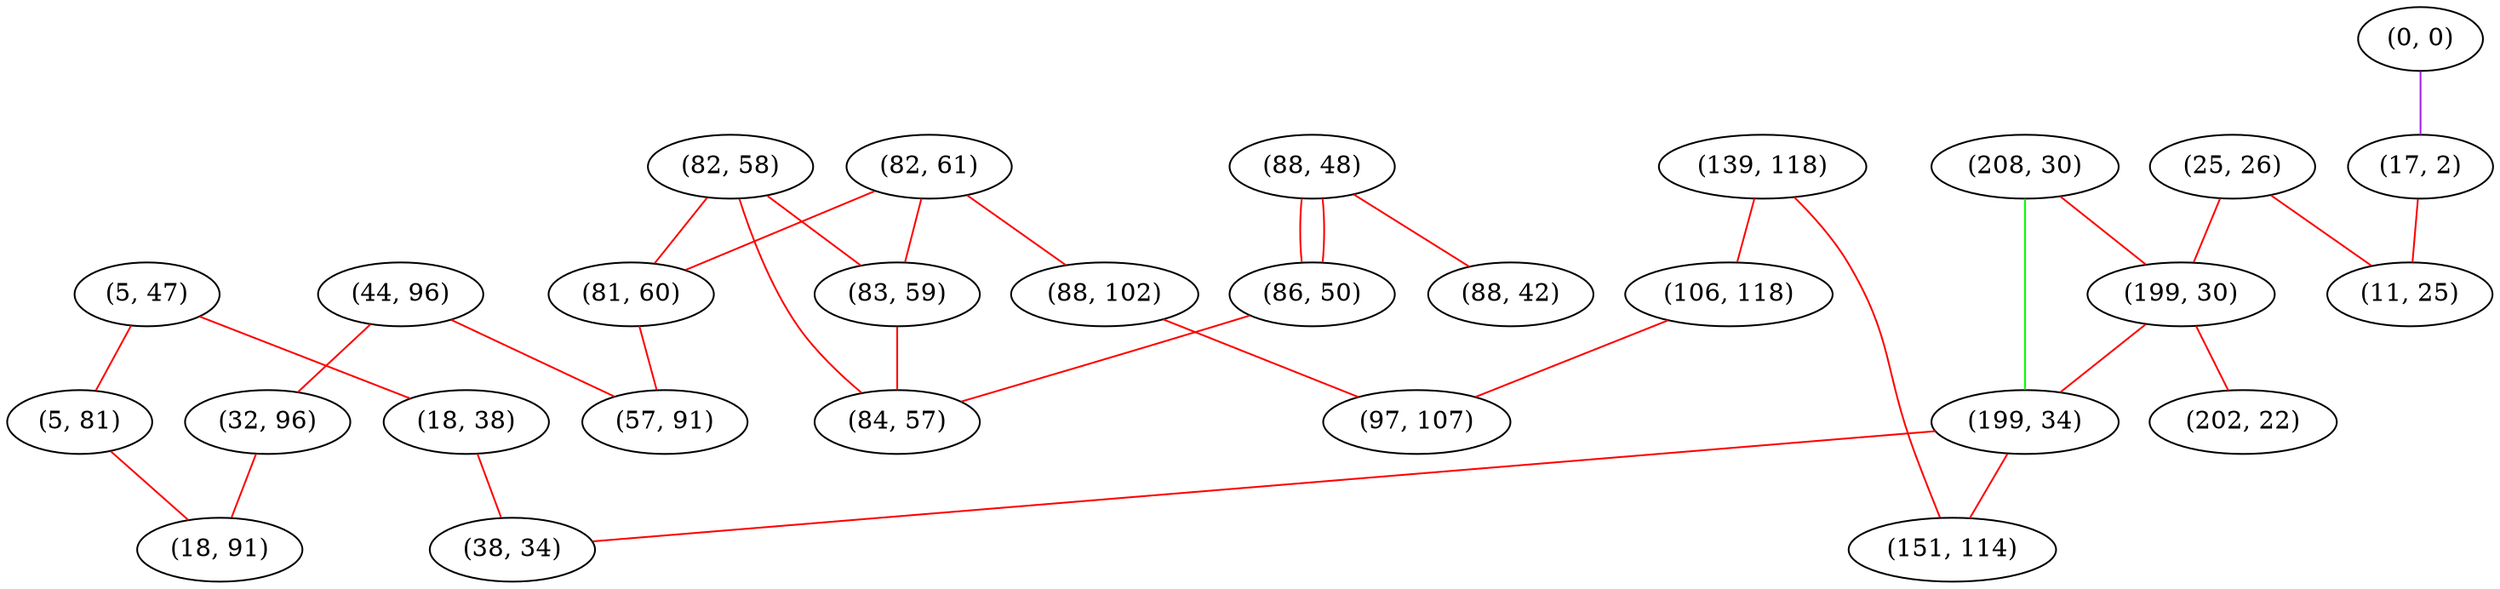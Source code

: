 graph "" {
"(208, 30)";
"(88, 48)";
"(139, 118)";
"(82, 61)";
"(0, 0)";
"(17, 2)";
"(44, 96)";
"(88, 102)";
"(82, 58)";
"(25, 26)";
"(199, 30)";
"(5, 47)";
"(5, 81)";
"(18, 38)";
"(106, 118)";
"(199, 34)";
"(32, 96)";
"(81, 60)";
"(86, 50)";
"(83, 59)";
"(38, 34)";
"(97, 107)";
"(88, 42)";
"(151, 114)";
"(11, 25)";
"(84, 57)";
"(18, 91)";
"(57, 91)";
"(202, 22)";
"(208, 30)" -- "(199, 30)"  [color=red, key=0, weight=1];
"(208, 30)" -- "(199, 34)"  [color=green, key=0, weight=2];
"(88, 48)" -- "(86, 50)"  [color=red, key=0, weight=1];
"(88, 48)" -- "(86, 50)"  [color=red, key=1, weight=1];
"(88, 48)" -- "(88, 42)"  [color=red, key=0, weight=1];
"(139, 118)" -- "(106, 118)"  [color=red, key=0, weight=1];
"(139, 118)" -- "(151, 114)"  [color=red, key=0, weight=1];
"(82, 61)" -- "(88, 102)"  [color=red, key=0, weight=1];
"(82, 61)" -- "(83, 59)"  [color=red, key=0, weight=1];
"(82, 61)" -- "(81, 60)"  [color=red, key=0, weight=1];
"(0, 0)" -- "(17, 2)"  [color=purple, key=0, weight=4];
"(17, 2)" -- "(11, 25)"  [color=red, key=0, weight=1];
"(44, 96)" -- "(32, 96)"  [color=red, key=0, weight=1];
"(44, 96)" -- "(57, 91)"  [color=red, key=0, weight=1];
"(88, 102)" -- "(97, 107)"  [color=red, key=0, weight=1];
"(82, 58)" -- "(84, 57)"  [color=red, key=0, weight=1];
"(82, 58)" -- "(83, 59)"  [color=red, key=0, weight=1];
"(82, 58)" -- "(81, 60)"  [color=red, key=0, weight=1];
"(25, 26)" -- "(199, 30)"  [color=red, key=0, weight=1];
"(25, 26)" -- "(11, 25)"  [color=red, key=0, weight=1];
"(199, 30)" -- "(202, 22)"  [color=red, key=0, weight=1];
"(199, 30)" -- "(199, 34)"  [color=red, key=0, weight=1];
"(5, 47)" -- "(5, 81)"  [color=red, key=0, weight=1];
"(5, 47)" -- "(18, 38)"  [color=red, key=0, weight=1];
"(5, 81)" -- "(18, 91)"  [color=red, key=0, weight=1];
"(18, 38)" -- "(38, 34)"  [color=red, key=0, weight=1];
"(106, 118)" -- "(97, 107)"  [color=red, key=0, weight=1];
"(199, 34)" -- "(38, 34)"  [color=red, key=0, weight=1];
"(199, 34)" -- "(151, 114)"  [color=red, key=0, weight=1];
"(32, 96)" -- "(18, 91)"  [color=red, key=0, weight=1];
"(81, 60)" -- "(57, 91)"  [color=red, key=0, weight=1];
"(86, 50)" -- "(84, 57)"  [color=red, key=0, weight=1];
"(83, 59)" -- "(84, 57)"  [color=red, key=0, weight=1];
}
